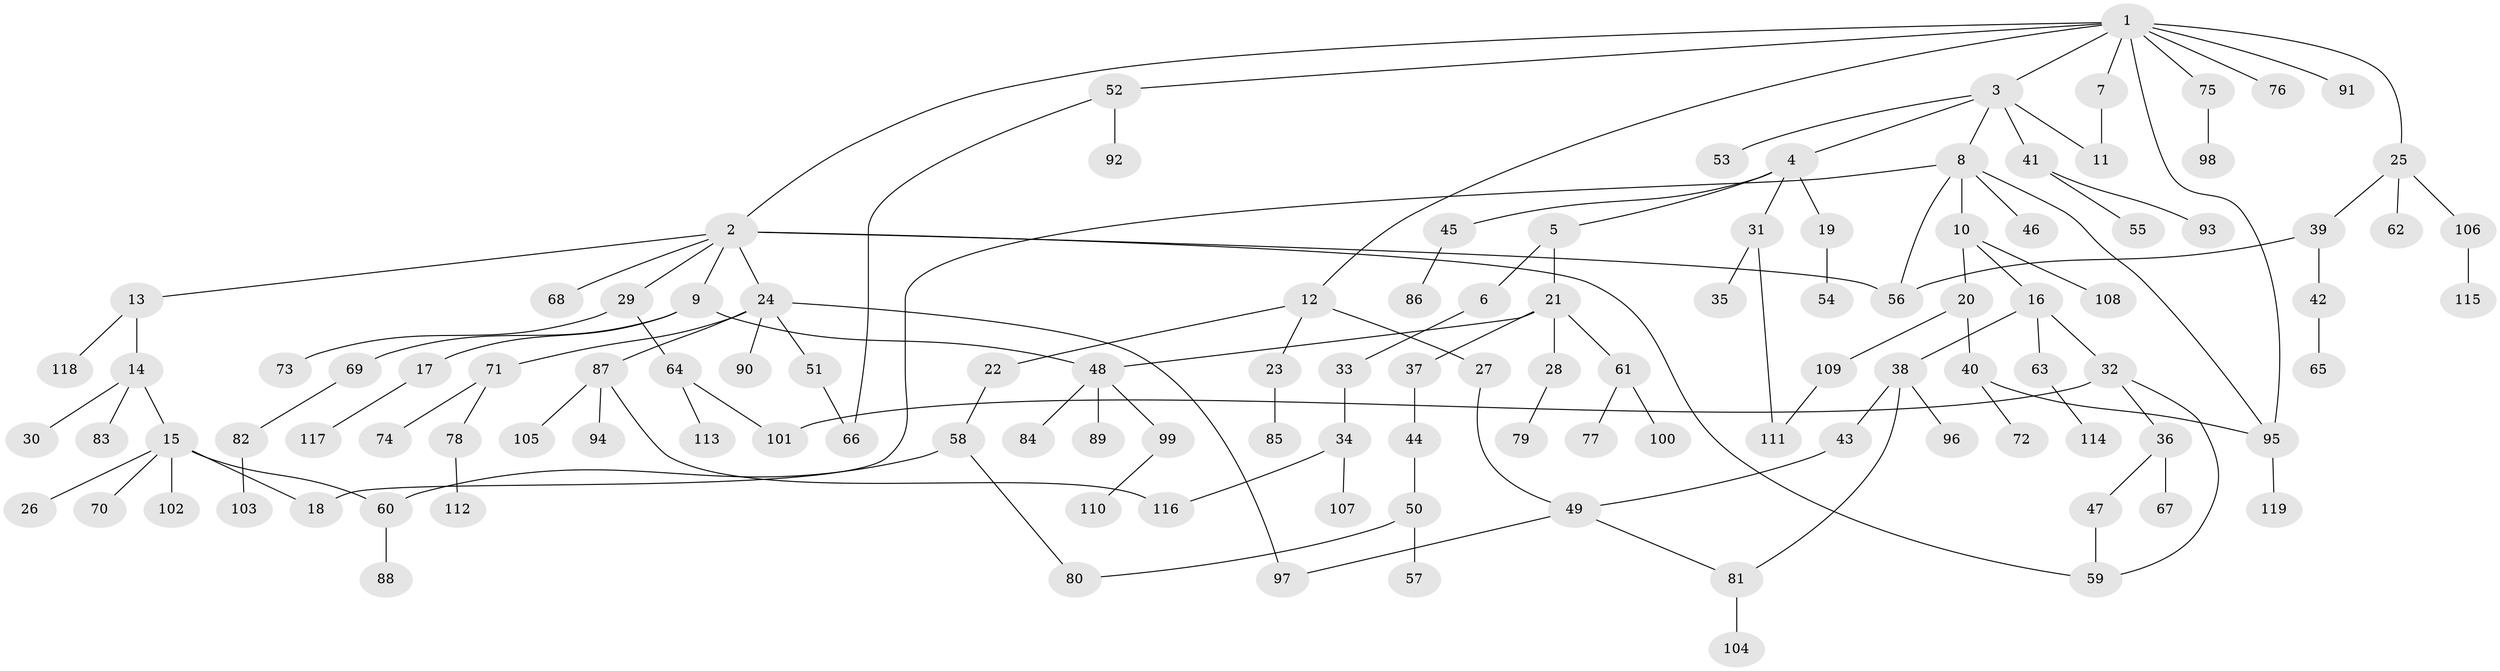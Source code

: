 // coarse degree distribution, {5: 0.08333333333333333, 3: 0.1527777777777778, 2: 0.3194444444444444, 4: 0.09722222222222222, 1: 0.3194444444444444, 7: 0.013888888888888888, 9: 0.013888888888888888}
// Generated by graph-tools (version 1.1) at 2025/36/03/04/25 23:36:13]
// undirected, 119 vertices, 136 edges
graph export_dot {
  node [color=gray90,style=filled];
  1;
  2;
  3;
  4;
  5;
  6;
  7;
  8;
  9;
  10;
  11;
  12;
  13;
  14;
  15;
  16;
  17;
  18;
  19;
  20;
  21;
  22;
  23;
  24;
  25;
  26;
  27;
  28;
  29;
  30;
  31;
  32;
  33;
  34;
  35;
  36;
  37;
  38;
  39;
  40;
  41;
  42;
  43;
  44;
  45;
  46;
  47;
  48;
  49;
  50;
  51;
  52;
  53;
  54;
  55;
  56;
  57;
  58;
  59;
  60;
  61;
  62;
  63;
  64;
  65;
  66;
  67;
  68;
  69;
  70;
  71;
  72;
  73;
  74;
  75;
  76;
  77;
  78;
  79;
  80;
  81;
  82;
  83;
  84;
  85;
  86;
  87;
  88;
  89;
  90;
  91;
  92;
  93;
  94;
  95;
  96;
  97;
  98;
  99;
  100;
  101;
  102;
  103;
  104;
  105;
  106;
  107;
  108;
  109;
  110;
  111;
  112;
  113;
  114;
  115;
  116;
  117;
  118;
  119;
  1 -- 2;
  1 -- 3;
  1 -- 7;
  1 -- 12;
  1 -- 25;
  1 -- 52;
  1 -- 75;
  1 -- 76;
  1 -- 91;
  1 -- 95;
  2 -- 9;
  2 -- 13;
  2 -- 24;
  2 -- 29;
  2 -- 56;
  2 -- 59;
  2 -- 68;
  3 -- 4;
  3 -- 8;
  3 -- 41;
  3 -- 53;
  3 -- 11;
  4 -- 5;
  4 -- 19;
  4 -- 31;
  4 -- 45;
  5 -- 6;
  5 -- 21;
  6 -- 33;
  7 -- 11;
  8 -- 10;
  8 -- 46;
  8 -- 95;
  8 -- 18;
  8 -- 56;
  9 -- 17;
  9 -- 48;
  9 -- 69;
  10 -- 16;
  10 -- 20;
  10 -- 108;
  12 -- 22;
  12 -- 23;
  12 -- 27;
  13 -- 14;
  13 -- 118;
  14 -- 15;
  14 -- 30;
  14 -- 83;
  15 -- 18;
  15 -- 26;
  15 -- 70;
  15 -- 102;
  15 -- 60;
  16 -- 32;
  16 -- 38;
  16 -- 63;
  17 -- 117;
  19 -- 54;
  20 -- 40;
  20 -- 109;
  21 -- 28;
  21 -- 37;
  21 -- 61;
  21 -- 48;
  22 -- 58;
  23 -- 85;
  24 -- 51;
  24 -- 71;
  24 -- 87;
  24 -- 90;
  24 -- 97;
  25 -- 39;
  25 -- 62;
  25 -- 106;
  27 -- 49;
  28 -- 79;
  29 -- 64;
  29 -- 73;
  31 -- 35;
  31 -- 111;
  32 -- 36;
  32 -- 59;
  32 -- 101;
  33 -- 34;
  34 -- 107;
  34 -- 116;
  36 -- 47;
  36 -- 67;
  37 -- 44;
  38 -- 43;
  38 -- 81;
  38 -- 96;
  39 -- 42;
  39 -- 56;
  40 -- 72;
  40 -- 95;
  41 -- 55;
  41 -- 93;
  42 -- 65;
  43 -- 49;
  44 -- 50;
  45 -- 86;
  47 -- 59;
  48 -- 84;
  48 -- 89;
  48 -- 99;
  49 -- 81;
  49 -- 97;
  50 -- 57;
  50 -- 80;
  51 -- 66;
  52 -- 66;
  52 -- 92;
  58 -- 60;
  58 -- 80;
  60 -- 88;
  61 -- 77;
  61 -- 100;
  63 -- 114;
  64 -- 101;
  64 -- 113;
  69 -- 82;
  71 -- 74;
  71 -- 78;
  75 -- 98;
  78 -- 112;
  81 -- 104;
  82 -- 103;
  87 -- 94;
  87 -- 105;
  87 -- 116;
  95 -- 119;
  99 -- 110;
  106 -- 115;
  109 -- 111;
}
